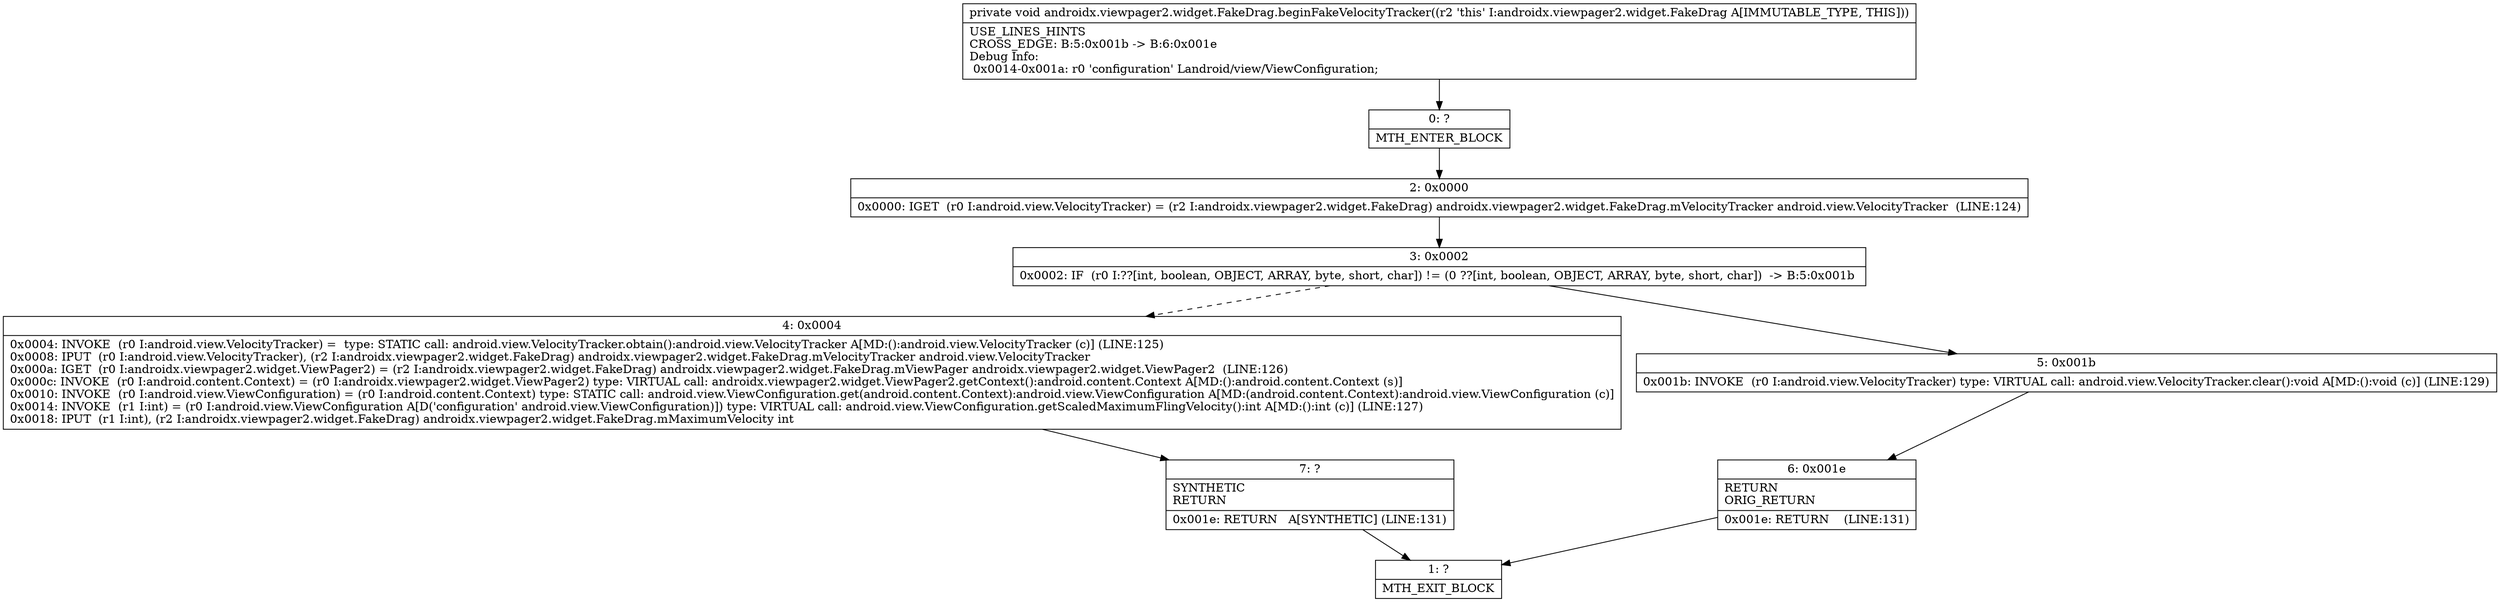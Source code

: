 digraph "CFG forandroidx.viewpager2.widget.FakeDrag.beginFakeVelocityTracker()V" {
Node_0 [shape=record,label="{0\:\ ?|MTH_ENTER_BLOCK\l}"];
Node_2 [shape=record,label="{2\:\ 0x0000|0x0000: IGET  (r0 I:android.view.VelocityTracker) = (r2 I:androidx.viewpager2.widget.FakeDrag) androidx.viewpager2.widget.FakeDrag.mVelocityTracker android.view.VelocityTracker  (LINE:124)\l}"];
Node_3 [shape=record,label="{3\:\ 0x0002|0x0002: IF  (r0 I:??[int, boolean, OBJECT, ARRAY, byte, short, char]) != (0 ??[int, boolean, OBJECT, ARRAY, byte, short, char])  \-\> B:5:0x001b \l}"];
Node_4 [shape=record,label="{4\:\ 0x0004|0x0004: INVOKE  (r0 I:android.view.VelocityTracker) =  type: STATIC call: android.view.VelocityTracker.obtain():android.view.VelocityTracker A[MD:():android.view.VelocityTracker (c)] (LINE:125)\l0x0008: IPUT  (r0 I:android.view.VelocityTracker), (r2 I:androidx.viewpager2.widget.FakeDrag) androidx.viewpager2.widget.FakeDrag.mVelocityTracker android.view.VelocityTracker \l0x000a: IGET  (r0 I:androidx.viewpager2.widget.ViewPager2) = (r2 I:androidx.viewpager2.widget.FakeDrag) androidx.viewpager2.widget.FakeDrag.mViewPager androidx.viewpager2.widget.ViewPager2  (LINE:126)\l0x000c: INVOKE  (r0 I:android.content.Context) = (r0 I:androidx.viewpager2.widget.ViewPager2) type: VIRTUAL call: androidx.viewpager2.widget.ViewPager2.getContext():android.content.Context A[MD:():android.content.Context (s)]\l0x0010: INVOKE  (r0 I:android.view.ViewConfiguration) = (r0 I:android.content.Context) type: STATIC call: android.view.ViewConfiguration.get(android.content.Context):android.view.ViewConfiguration A[MD:(android.content.Context):android.view.ViewConfiguration (c)]\l0x0014: INVOKE  (r1 I:int) = (r0 I:android.view.ViewConfiguration A[D('configuration' android.view.ViewConfiguration)]) type: VIRTUAL call: android.view.ViewConfiguration.getScaledMaximumFlingVelocity():int A[MD:():int (c)] (LINE:127)\l0x0018: IPUT  (r1 I:int), (r2 I:androidx.viewpager2.widget.FakeDrag) androidx.viewpager2.widget.FakeDrag.mMaximumVelocity int \l}"];
Node_7 [shape=record,label="{7\:\ ?|SYNTHETIC\lRETURN\l|0x001e: RETURN   A[SYNTHETIC] (LINE:131)\l}"];
Node_1 [shape=record,label="{1\:\ ?|MTH_EXIT_BLOCK\l}"];
Node_5 [shape=record,label="{5\:\ 0x001b|0x001b: INVOKE  (r0 I:android.view.VelocityTracker) type: VIRTUAL call: android.view.VelocityTracker.clear():void A[MD:():void (c)] (LINE:129)\l}"];
Node_6 [shape=record,label="{6\:\ 0x001e|RETURN\lORIG_RETURN\l|0x001e: RETURN    (LINE:131)\l}"];
MethodNode[shape=record,label="{private void androidx.viewpager2.widget.FakeDrag.beginFakeVelocityTracker((r2 'this' I:androidx.viewpager2.widget.FakeDrag A[IMMUTABLE_TYPE, THIS]))  | USE_LINES_HINTS\lCROSS_EDGE: B:5:0x001b \-\> B:6:0x001e\lDebug Info:\l  0x0014\-0x001a: r0 'configuration' Landroid\/view\/ViewConfiguration;\l}"];
MethodNode -> Node_0;Node_0 -> Node_2;
Node_2 -> Node_3;
Node_3 -> Node_4[style=dashed];
Node_3 -> Node_5;
Node_4 -> Node_7;
Node_7 -> Node_1;
Node_5 -> Node_6;
Node_6 -> Node_1;
}


